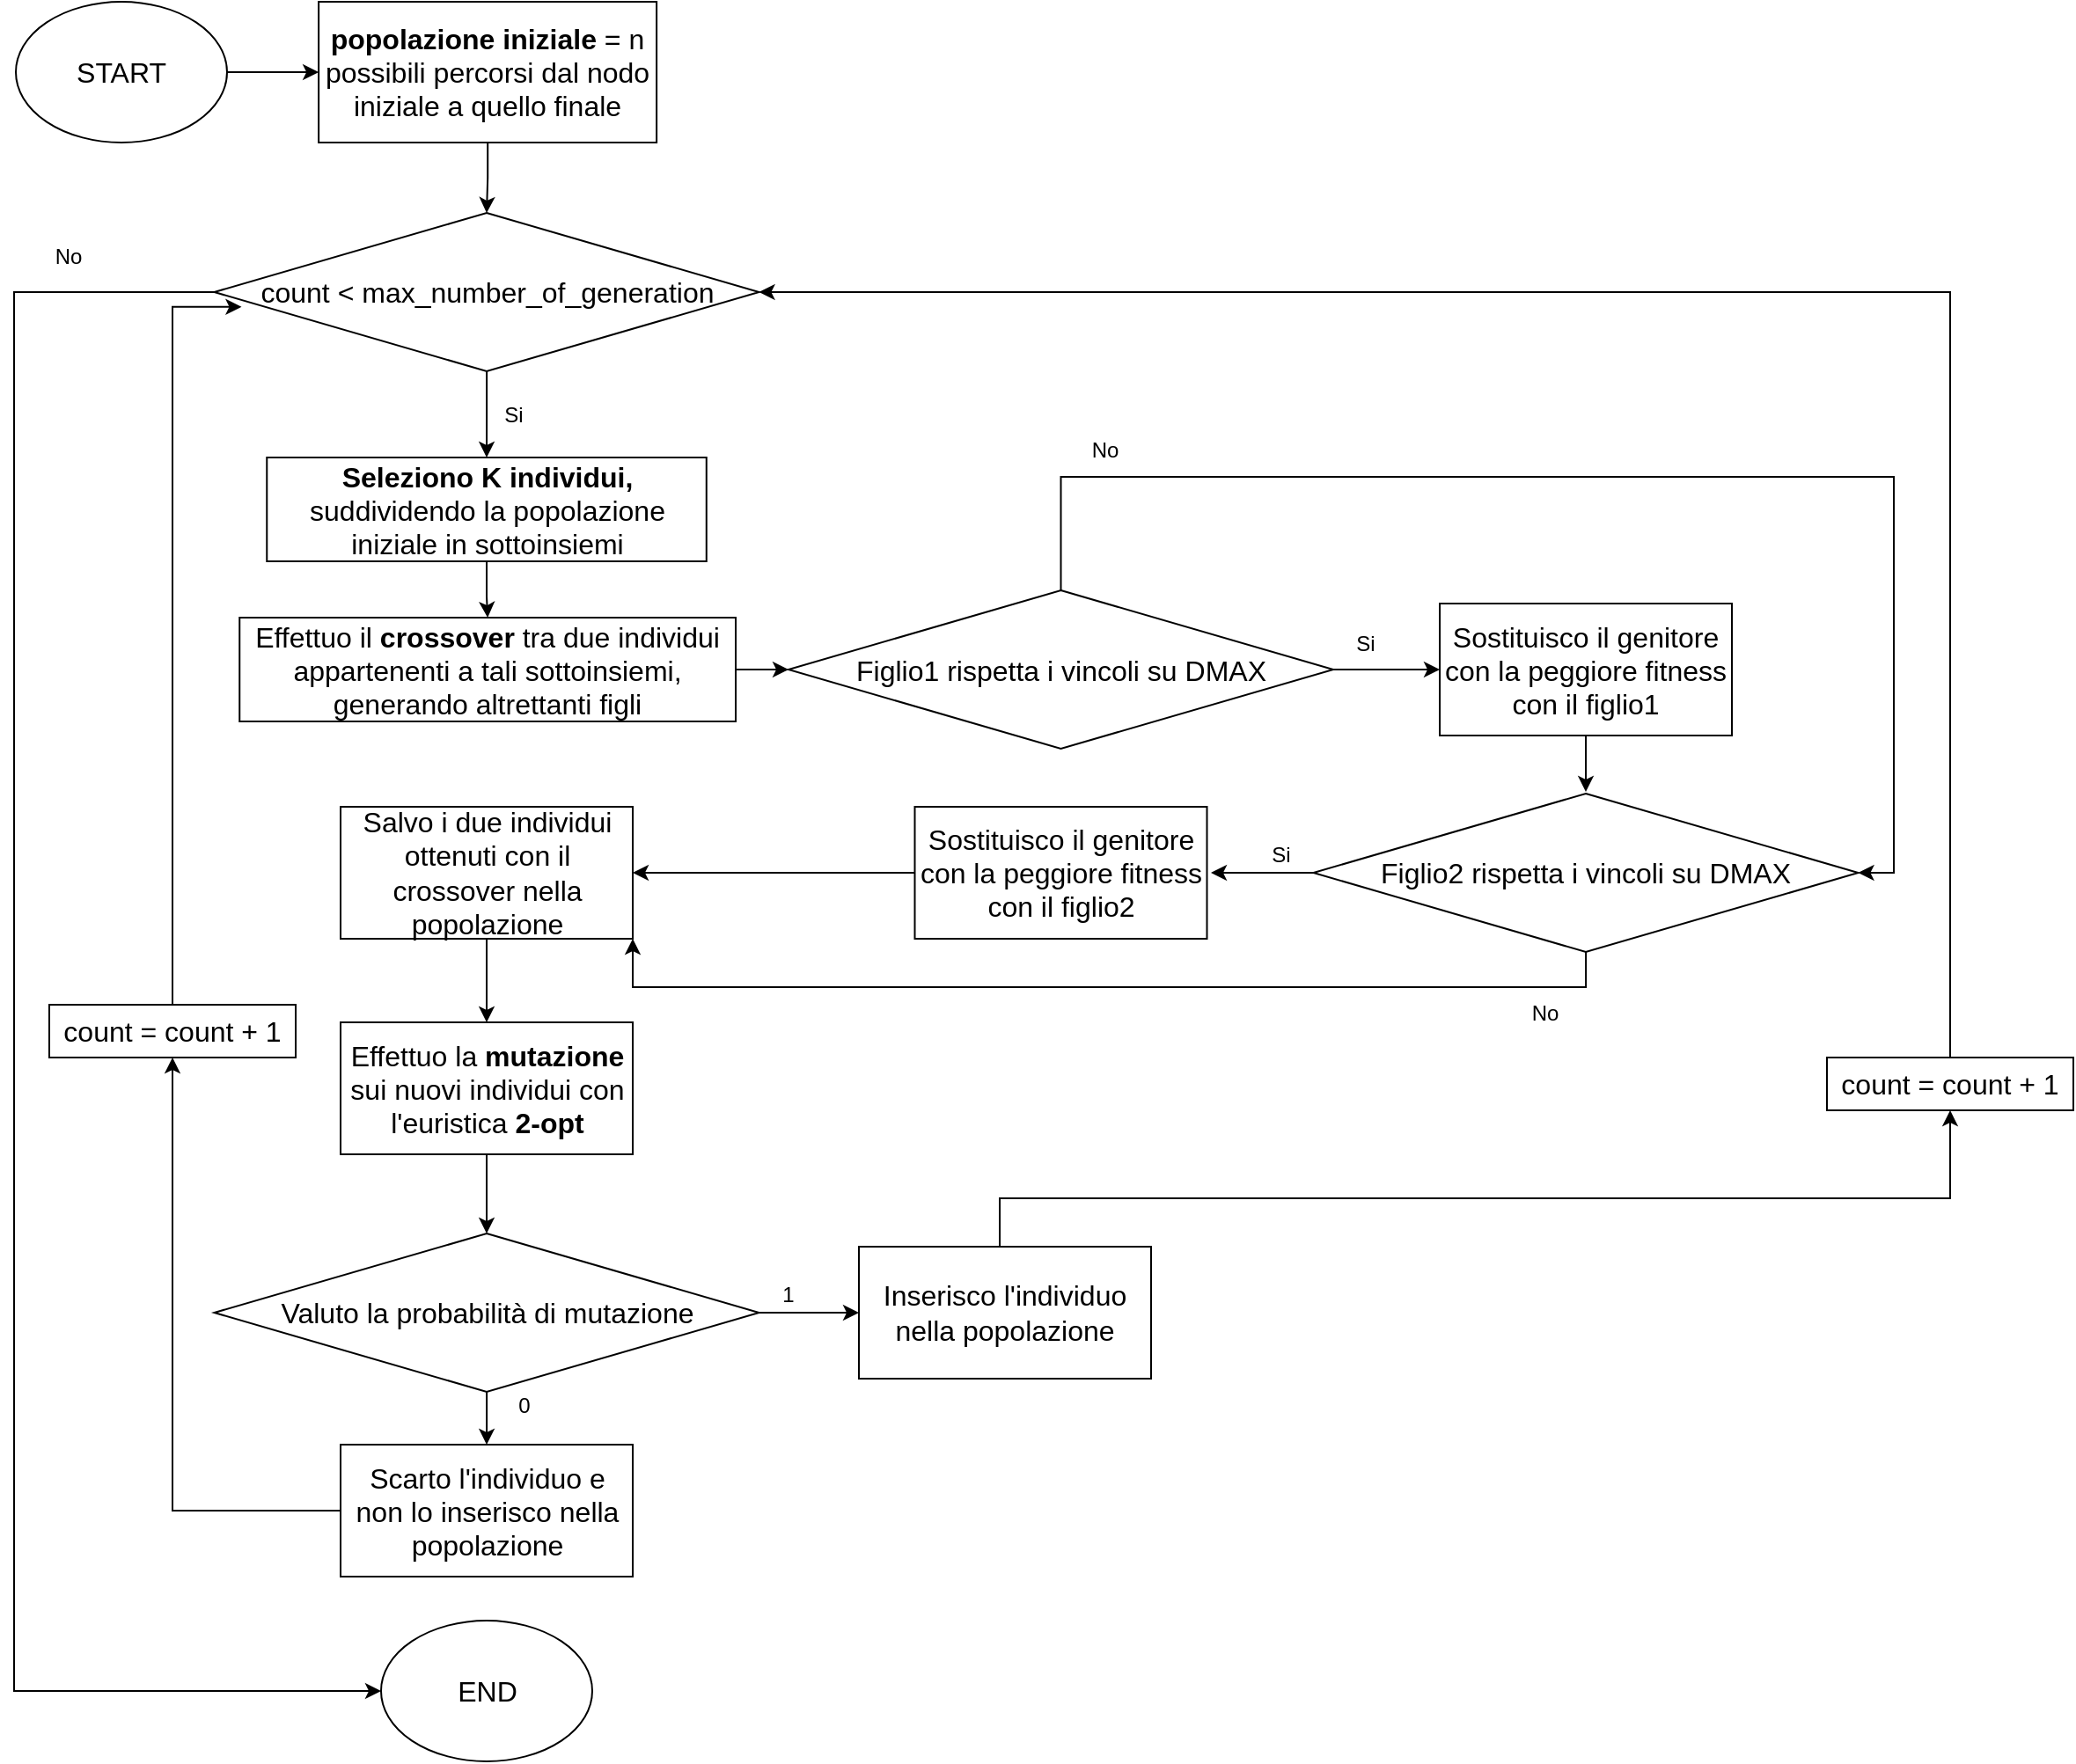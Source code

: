 <mxfile version="20.0.4" type="device"><diagram id="C5RBs43oDa-KdzZeNtuy" name="Page-1"><mxGraphModel dx="1363" dy="571" grid="1" gridSize="10" guides="1" tooltips="1" connect="1" arrows="1" fold="1" page="1" pageScale="1" pageWidth="827" pageHeight="1169" math="0" shadow="0"><root><mxCell id="WIyWlLk6GJQsqaUBKTNV-0"/><mxCell id="WIyWlLk6GJQsqaUBKTNV-1" parent="WIyWlLk6GJQsqaUBKTNV-0"/><mxCell id="KgdD1sRkDYmKvgz9av69-5" value="" style="edgeStyle=orthogonalEdgeStyle;rounded=0;orthogonalLoop=1;jettySize=auto;entryX=0;entryY=0.5;entryDx=0;entryDy=0;fontSize=16;labelBackgroundColor=none;html=1;" parent="WIyWlLk6GJQsqaUBKTNV-1" source="KgdD1sRkDYmKvgz9av69-0" target="KgdD1sRkDYmKvgz9av69-1" edge="1"><mxGeometry relative="1" as="geometry"/></mxCell><mxCell id="KgdD1sRkDYmKvgz9av69-0" value="START" style="ellipse;fontSize=16;labelBackgroundColor=none;whiteSpace=wrap;html=1;" parent="WIyWlLk6GJQsqaUBKTNV-1" vertex="1"><mxGeometry x="51" y="61" width="120" height="80" as="geometry"/></mxCell><mxCell id="M424WyspUbgYVPZ2jo2V-13" style="edgeStyle=orthogonalEdgeStyle;rounded=0;orthogonalLoop=1;jettySize=auto;html=1;entryX=0.5;entryY=0;entryDx=0;entryDy=0;" parent="WIyWlLk6GJQsqaUBKTNV-1" source="KgdD1sRkDYmKvgz9av69-1" target="KgdD1sRkDYmKvgz9av69-12" edge="1"><mxGeometry relative="1" as="geometry"/></mxCell><mxCell id="KgdD1sRkDYmKvgz9av69-1" value="&lt;b&gt;popolazione iniziale&lt;/b&gt; = n possibili percorsi dal nodo iniziale a quello finale" style="rounded=0;fontSize=16;labelBackgroundColor=none;whiteSpace=wrap;html=1;" parent="WIyWlLk6GJQsqaUBKTNV-1" vertex="1"><mxGeometry x="223.06" y="61" width="192" height="80" as="geometry"/></mxCell><mxCell id="KgdD1sRkDYmKvgz9av69-4" value="END" style="ellipse;fontSize=16;labelBackgroundColor=none;whiteSpace=wrap;html=1;" parent="WIyWlLk6GJQsqaUBKTNV-1" vertex="1"><mxGeometry x="258.5" y="981" width="120" height="80" as="geometry"/></mxCell><mxCell id="M424WyspUbgYVPZ2jo2V-14" style="edgeStyle=orthogonalEdgeStyle;rounded=0;orthogonalLoop=1;jettySize=auto;html=1;entryX=0;entryY=0.5;entryDx=0;entryDy=0;" parent="WIyWlLk6GJQsqaUBKTNV-1" source="KgdD1sRkDYmKvgz9av69-8" target="M424WyspUbgYVPZ2jo2V-1" edge="1"><mxGeometry relative="1" as="geometry"/></mxCell><mxCell id="KgdD1sRkDYmKvgz9av69-8" value="Effettuo il &lt;b&gt;crossover &lt;/b&gt;tra due individui appartenenti a tali sottoinsiemi, generando altrettanti figli" style="rounded=0;fontSize=16;labelBackgroundColor=none;whiteSpace=wrap;html=1;" parent="WIyWlLk6GJQsqaUBKTNV-1" vertex="1"><mxGeometry x="178.12" y="411" width="281.88" height="59" as="geometry"/></mxCell><mxCell id="Df_lGhyXNNZzkVN19FWt-0" style="edgeStyle=orthogonalEdgeStyle;rounded=0;orthogonalLoop=1;jettySize=auto;html=1;" edge="1" parent="WIyWlLk6GJQsqaUBKTNV-1" source="KgdD1sRkDYmKvgz9av69-9"><mxGeometry relative="1" as="geometry"><mxPoint x="943" y="510" as="targetPoint"/></mxGeometry></mxCell><mxCell id="KgdD1sRkDYmKvgz9av69-9" value="Sostituisco il genitore con la peggiore fitness con il figlio1" style="rounded=0;fontSize=16;labelBackgroundColor=none;whiteSpace=wrap;html=1;" parent="WIyWlLk6GJQsqaUBKTNV-1" vertex="1"><mxGeometry x="860" y="403" width="166" height="75" as="geometry"/></mxCell><mxCell id="M424WyspUbgYVPZ2jo2V-10" style="edgeStyle=orthogonalEdgeStyle;rounded=0;orthogonalLoop=1;jettySize=auto;html=1;entryX=0.5;entryY=0;entryDx=0;entryDy=0;" parent="WIyWlLk6GJQsqaUBKTNV-1" source="KgdD1sRkDYmKvgz9av69-12" target="KgdD1sRkDYmKvgz9av69-37" edge="1"><mxGeometry relative="1" as="geometry"/></mxCell><mxCell id="M424WyspUbgYVPZ2jo2V-11" style="edgeStyle=orthogonalEdgeStyle;rounded=0;orthogonalLoop=1;jettySize=auto;html=1;entryX=0;entryY=0.5;entryDx=0;entryDy=0;" parent="WIyWlLk6GJQsqaUBKTNV-1" source="KgdD1sRkDYmKvgz9av69-12" target="KgdD1sRkDYmKvgz9av69-4" edge="1"><mxGeometry relative="1" as="geometry"><Array as="points"><mxPoint x="50" y="226"/><mxPoint x="50" y="1021"/></Array></mxGeometry></mxCell><mxCell id="KgdD1sRkDYmKvgz9av69-12" value="count &amp;lt; max_number_of_generation" style="rhombus;fontSize=16;labelBackgroundColor=none;whiteSpace=wrap;html=1;" parent="WIyWlLk6GJQsqaUBKTNV-1" vertex="1"><mxGeometry x="163.75" y="181" width="309.5" height="90" as="geometry"/></mxCell><mxCell id="M424WyspUbgYVPZ2jo2V-12" style="edgeStyle=orthogonalEdgeStyle;rounded=0;orthogonalLoop=1;jettySize=auto;html=1;entryX=0.5;entryY=0;entryDx=0;entryDy=0;" parent="WIyWlLk6GJQsqaUBKTNV-1" source="KgdD1sRkDYmKvgz9av69-37" target="KgdD1sRkDYmKvgz9av69-8" edge="1"><mxGeometry relative="1" as="geometry"/></mxCell><mxCell id="KgdD1sRkDYmKvgz9av69-37" value="&lt;b&gt;Seleziono K individui,&lt;/b&gt; suddividendo la&amp;nbsp;popolazione iniziale in sottoinsiemi" style="rounded=0;fontSize=16;labelBackgroundColor=none;whiteSpace=wrap;html=1;" parent="WIyWlLk6GJQsqaUBKTNV-1" vertex="1"><mxGeometry x="193.63" y="320" width="249.75" height="59" as="geometry"/></mxCell><mxCell id="M424WyspUbgYVPZ2jo2V-15" style="edgeStyle=orthogonalEdgeStyle;rounded=0;orthogonalLoop=1;jettySize=auto;html=1;entryX=1;entryY=0.5;entryDx=0;entryDy=0;" parent="WIyWlLk6GJQsqaUBKTNV-1" source="M424WyspUbgYVPZ2jo2V-1" target="M424WyspUbgYVPZ2jo2V-3" edge="1"><mxGeometry relative="1" as="geometry"><Array as="points"><mxPoint x="645" y="331"/><mxPoint x="1118" y="331"/><mxPoint x="1118" y="556"/></Array></mxGeometry></mxCell><mxCell id="M424WyspUbgYVPZ2jo2V-16" style="edgeStyle=orthogonalEdgeStyle;rounded=0;orthogonalLoop=1;jettySize=auto;html=1;" parent="WIyWlLk6GJQsqaUBKTNV-1" source="M424WyspUbgYVPZ2jo2V-1" target="KgdD1sRkDYmKvgz9av69-9" edge="1"><mxGeometry relative="1" as="geometry"/></mxCell><mxCell id="M424WyspUbgYVPZ2jo2V-1" value="Figlio1 rispetta i vincoli su DMAX" style="rhombus;fontSize=16;labelBackgroundColor=none;whiteSpace=wrap;html=1;" parent="WIyWlLk6GJQsqaUBKTNV-1" vertex="1"><mxGeometry x="490" y="395.5" width="309.5" height="90" as="geometry"/></mxCell><mxCell id="M424WyspUbgYVPZ2jo2V-18" style="edgeStyle=orthogonalEdgeStyle;rounded=0;orthogonalLoop=1;jettySize=auto;html=1;entryX=1;entryY=0.5;entryDx=0;entryDy=0;" parent="WIyWlLk6GJQsqaUBKTNV-1" source="M424WyspUbgYVPZ2jo2V-2" target="M424WyspUbgYVPZ2jo2V-4" edge="1"><mxGeometry relative="1" as="geometry"/></mxCell><mxCell id="M424WyspUbgYVPZ2jo2V-2" value="Sostituisco il genitore con la peggiore fitness con il figlio2" style="rounded=0;fontSize=16;labelBackgroundColor=none;whiteSpace=wrap;html=1;" parent="WIyWlLk6GJQsqaUBKTNV-1" vertex="1"><mxGeometry x="561.75" y="518.5" width="166" height="75" as="geometry"/></mxCell><mxCell id="M424WyspUbgYVPZ2jo2V-17" style="edgeStyle=orthogonalEdgeStyle;rounded=0;orthogonalLoop=1;jettySize=auto;html=1;" parent="WIyWlLk6GJQsqaUBKTNV-1" source="M424WyspUbgYVPZ2jo2V-3" edge="1"><mxGeometry relative="1" as="geometry"><mxPoint x="730" y="556" as="targetPoint"/></mxGeometry></mxCell><mxCell id="M424WyspUbgYVPZ2jo2V-19" style="edgeStyle=orthogonalEdgeStyle;rounded=0;orthogonalLoop=1;jettySize=auto;html=1;entryX=1;entryY=1;entryDx=0;entryDy=0;" parent="WIyWlLk6GJQsqaUBKTNV-1" source="M424WyspUbgYVPZ2jo2V-3" target="M424WyspUbgYVPZ2jo2V-4" edge="1"><mxGeometry relative="1" as="geometry"><Array as="points"><mxPoint x="943" y="621"/><mxPoint x="402" y="621"/></Array></mxGeometry></mxCell><mxCell id="M424WyspUbgYVPZ2jo2V-3" value="Figlio2 rispetta i vincoli su DMAX" style="rhombus;fontSize=16;labelBackgroundColor=none;whiteSpace=wrap;html=1;" parent="WIyWlLk6GJQsqaUBKTNV-1" vertex="1"><mxGeometry x="788.25" y="511" width="309.5" height="90" as="geometry"/></mxCell><mxCell id="M424WyspUbgYVPZ2jo2V-20" style="edgeStyle=orthogonalEdgeStyle;rounded=0;orthogonalLoop=1;jettySize=auto;html=1;entryX=0.5;entryY=0;entryDx=0;entryDy=0;" parent="WIyWlLk6GJQsqaUBKTNV-1" source="M424WyspUbgYVPZ2jo2V-4" target="M424WyspUbgYVPZ2jo2V-5" edge="1"><mxGeometry relative="1" as="geometry"/></mxCell><mxCell id="M424WyspUbgYVPZ2jo2V-4" value="Salvo i due individui ottenuti con il crossover nella popolazione" style="rounded=0;fontSize=16;labelBackgroundColor=none;whiteSpace=wrap;html=1;" parent="WIyWlLk6GJQsqaUBKTNV-1" vertex="1"><mxGeometry x="235.5" y="518.5" width="166" height="75" as="geometry"/></mxCell><mxCell id="M424WyspUbgYVPZ2jo2V-6" style="edgeStyle=orthogonalEdgeStyle;rounded=0;orthogonalLoop=1;jettySize=auto;html=1;entryX=0.5;entryY=0;entryDx=0;entryDy=0;" parent="WIyWlLk6GJQsqaUBKTNV-1" source="M424WyspUbgYVPZ2jo2V-5" target="M424WyspUbgYVPZ2jo2V-7" edge="1"><mxGeometry relative="1" as="geometry"><mxPoint x="320" y="771" as="targetPoint"/></mxGeometry></mxCell><mxCell id="M424WyspUbgYVPZ2jo2V-5" value="Effettuo la &lt;b&gt;mutazione &lt;/b&gt;sui nuovi individui con l'euristica &lt;b&gt;2-opt&lt;/b&gt;" style="rounded=0;fontSize=16;labelBackgroundColor=none;whiteSpace=wrap;html=1;" parent="WIyWlLk6GJQsqaUBKTNV-1" vertex="1"><mxGeometry x="235.5" y="641" width="166" height="75" as="geometry"/></mxCell><mxCell id="M424WyspUbgYVPZ2jo2V-21" style="edgeStyle=orthogonalEdgeStyle;rounded=0;orthogonalLoop=1;jettySize=auto;html=1;entryX=0;entryY=0.5;entryDx=0;entryDy=0;" parent="WIyWlLk6GJQsqaUBKTNV-1" source="M424WyspUbgYVPZ2jo2V-7" target="M424WyspUbgYVPZ2jo2V-8" edge="1"><mxGeometry relative="1" as="geometry"/></mxCell><mxCell id="M424WyspUbgYVPZ2jo2V-22" style="edgeStyle=orthogonalEdgeStyle;rounded=0;orthogonalLoop=1;jettySize=auto;html=1;entryX=0.5;entryY=0;entryDx=0;entryDy=0;" parent="WIyWlLk6GJQsqaUBKTNV-1" source="M424WyspUbgYVPZ2jo2V-7" target="M424WyspUbgYVPZ2jo2V-9" edge="1"><mxGeometry relative="1" as="geometry"/></mxCell><mxCell id="M424WyspUbgYVPZ2jo2V-7" value="Valuto la probabilità di mutazione" style="rhombus;fontSize=16;labelBackgroundColor=none;whiteSpace=wrap;html=1;" parent="WIyWlLk6GJQsqaUBKTNV-1" vertex="1"><mxGeometry x="163.75" y="761" width="309.5" height="90" as="geometry"/></mxCell><mxCell id="M424WyspUbgYVPZ2jo2V-23" style="edgeStyle=orthogonalEdgeStyle;rounded=0;orthogonalLoop=1;jettySize=auto;html=1;entryX=0.5;entryY=1;entryDx=0;entryDy=0;" parent="WIyWlLk6GJQsqaUBKTNV-1" source="M424WyspUbgYVPZ2jo2V-8" target="M424WyspUbgYVPZ2jo2V-25" edge="1"><mxGeometry relative="1" as="geometry"><mxPoint x="380" y="1021" as="targetPoint"/><Array as="points"><mxPoint x="610" y="741"/><mxPoint x="1150" y="741"/></Array></mxGeometry></mxCell><mxCell id="M424WyspUbgYVPZ2jo2V-8" value="Inserisco l'individuo nella popolazione" style="rounded=0;fontSize=16;labelBackgroundColor=none;whiteSpace=wrap;html=1;" parent="WIyWlLk6GJQsqaUBKTNV-1" vertex="1"><mxGeometry x="530" y="768.5" width="166" height="75" as="geometry"/></mxCell><mxCell id="M424WyspUbgYVPZ2jo2V-28" style="edgeStyle=orthogonalEdgeStyle;rounded=0;orthogonalLoop=1;jettySize=auto;html=1;entryX=0.5;entryY=1;entryDx=0;entryDy=0;" parent="WIyWlLk6GJQsqaUBKTNV-1" source="M424WyspUbgYVPZ2jo2V-9" target="M424WyspUbgYVPZ2jo2V-26" edge="1"><mxGeometry relative="1" as="geometry"/></mxCell><mxCell id="M424WyspUbgYVPZ2jo2V-9" value="Scarto l'individuo e non lo inserisco nella popolazione" style="rounded=0;fontSize=16;labelBackgroundColor=none;whiteSpace=wrap;html=1;" parent="WIyWlLk6GJQsqaUBKTNV-1" vertex="1"><mxGeometry x="235.5" y="881" width="166" height="75" as="geometry"/></mxCell><mxCell id="M424WyspUbgYVPZ2jo2V-27" style="edgeStyle=orthogonalEdgeStyle;rounded=0;orthogonalLoop=1;jettySize=auto;html=1;entryX=1;entryY=0.5;entryDx=0;entryDy=0;" parent="WIyWlLk6GJQsqaUBKTNV-1" source="M424WyspUbgYVPZ2jo2V-25" target="KgdD1sRkDYmKvgz9av69-12" edge="1"><mxGeometry relative="1" as="geometry"><Array as="points"><mxPoint x="1150" y="226"/></Array></mxGeometry></mxCell><mxCell id="M424WyspUbgYVPZ2jo2V-25" value="count = count + 1" style="rounded=0;fontSize=16;labelBackgroundColor=none;whiteSpace=wrap;html=1;" parent="WIyWlLk6GJQsqaUBKTNV-1" vertex="1"><mxGeometry x="1080" y="661" width="140" height="30" as="geometry"/></mxCell><mxCell id="M424WyspUbgYVPZ2jo2V-29" style="edgeStyle=orthogonalEdgeStyle;rounded=0;orthogonalLoop=1;jettySize=auto;html=1;entryX=0.05;entryY=0.593;entryDx=0;entryDy=0;entryPerimeter=0;" parent="WIyWlLk6GJQsqaUBKTNV-1" source="M424WyspUbgYVPZ2jo2V-26" target="KgdD1sRkDYmKvgz9av69-12" edge="1"><mxGeometry relative="1" as="geometry"><Array as="points"><mxPoint x="140" y="234"/></Array></mxGeometry></mxCell><mxCell id="M424WyspUbgYVPZ2jo2V-26" value="count = count + 1" style="rounded=0;fontSize=16;labelBackgroundColor=none;whiteSpace=wrap;html=1;" parent="WIyWlLk6GJQsqaUBKTNV-1" vertex="1"><mxGeometry x="70" y="631" width="140" height="30" as="geometry"/></mxCell><mxCell id="M424WyspUbgYVPZ2jo2V-30" value="Si" style="text;html=1;strokeColor=none;fillColor=none;align=center;verticalAlign=middle;whiteSpace=wrap;rounded=0;" parent="WIyWlLk6GJQsqaUBKTNV-1" vertex="1"><mxGeometry x="304" y="281" width="60" height="30" as="geometry"/></mxCell><mxCell id="M424WyspUbgYVPZ2jo2V-31" value="No" style="text;html=1;strokeColor=none;fillColor=none;align=center;verticalAlign=middle;whiteSpace=wrap;rounded=0;" parent="WIyWlLk6GJQsqaUBKTNV-1" vertex="1"><mxGeometry x="51" y="191" width="60" height="30" as="geometry"/></mxCell><mxCell id="M424WyspUbgYVPZ2jo2V-33" value="Si" style="text;html=1;strokeColor=none;fillColor=none;align=center;verticalAlign=middle;whiteSpace=wrap;rounded=0;" parent="WIyWlLk6GJQsqaUBKTNV-1" vertex="1"><mxGeometry x="788.25" y="411" width="60" height="30" as="geometry"/></mxCell><mxCell id="M424WyspUbgYVPZ2jo2V-34" value="Si" style="text;html=1;strokeColor=none;fillColor=none;align=center;verticalAlign=middle;whiteSpace=wrap;rounded=0;" parent="WIyWlLk6GJQsqaUBKTNV-1" vertex="1"><mxGeometry x="739.5" y="531" width="60" height="30" as="geometry"/></mxCell><mxCell id="M424WyspUbgYVPZ2jo2V-35" value="No" style="text;html=1;strokeColor=none;fillColor=none;align=center;verticalAlign=middle;whiteSpace=wrap;rounded=0;" parent="WIyWlLk6GJQsqaUBKTNV-1" vertex="1"><mxGeometry x="640" y="301" width="60" height="30" as="geometry"/></mxCell><mxCell id="M424WyspUbgYVPZ2jo2V-36" value="No" style="text;html=1;strokeColor=none;fillColor=none;align=center;verticalAlign=middle;whiteSpace=wrap;rounded=0;" parent="WIyWlLk6GJQsqaUBKTNV-1" vertex="1"><mxGeometry x="890" y="621" width="60" height="30" as="geometry"/></mxCell><mxCell id="M424WyspUbgYVPZ2jo2V-37" value="1" style="text;html=1;strokeColor=none;fillColor=none;align=center;verticalAlign=middle;whiteSpace=wrap;rounded=0;" parent="WIyWlLk6GJQsqaUBKTNV-1" vertex="1"><mxGeometry x="460" y="781" width="60" height="30" as="geometry"/></mxCell><mxCell id="M424WyspUbgYVPZ2jo2V-38" value="0" style="text;html=1;strokeColor=none;fillColor=none;align=center;verticalAlign=middle;whiteSpace=wrap;rounded=0;" parent="WIyWlLk6GJQsqaUBKTNV-1" vertex="1"><mxGeometry x="310" y="843.5" width="60" height="30" as="geometry"/></mxCell></root></mxGraphModel></diagram></mxfile>